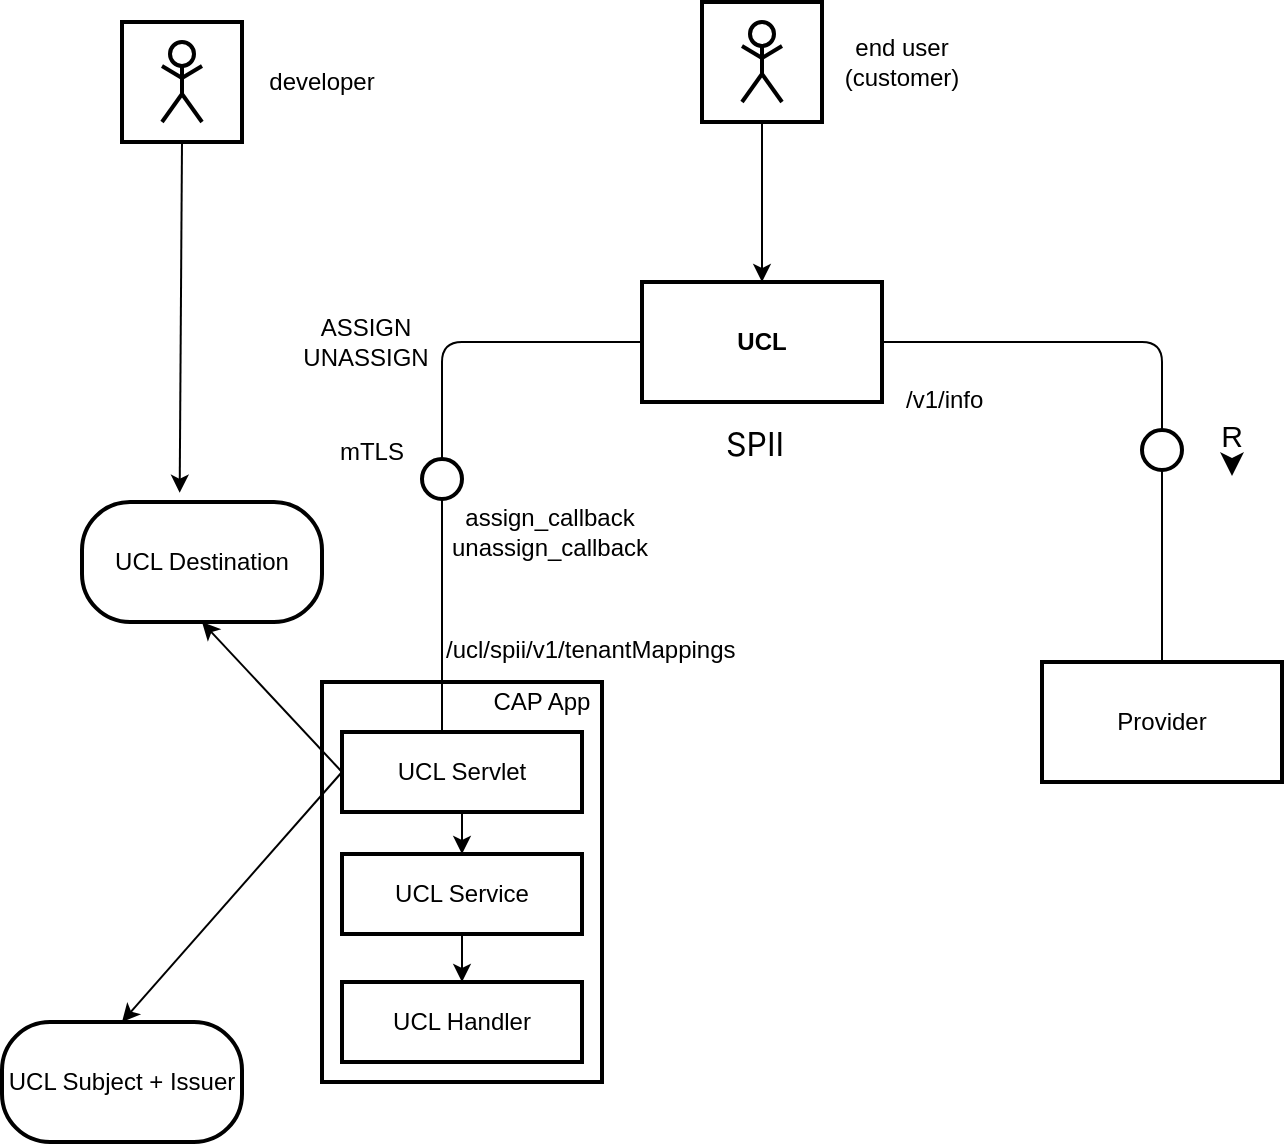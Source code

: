 <mxfile>
    <diagram id="__QaNmah6qcJjaVukKD4" name="Page-1">
        <mxGraphModel dx="1247" dy="646" grid="1" gridSize="10" guides="1" tooltips="1" connect="1" arrows="1" fold="1" page="1" pageScale="1" pageWidth="850" pageHeight="1100" math="0" shadow="0">
            <root>
                <mxCell id="0"/>
                <mxCell id="1" parent="0"/>
                <mxCell id="2" value="&lt;b&gt;UCL&lt;/b&gt;" style="rounded=0;whiteSpace=wrap;html=1;strokeWidth=2;" vertex="1" parent="1">
                    <mxGeometry x="400" y="370" width="120" height="60" as="geometry"/>
                </mxCell>
                <mxCell id="3" value="Provider" style="rounded=0;whiteSpace=wrap;html=1;strokeWidth=2;" vertex="1" parent="1">
                    <mxGeometry x="600" y="560" width="120" height="60" as="geometry"/>
                </mxCell>
                <mxCell id="4" value="" style="rounded=0;whiteSpace=wrap;html=1;strokeWidth=2;" vertex="1" parent="1">
                    <mxGeometry x="240" y="570" width="140" height="200" as="geometry"/>
                </mxCell>
                <mxCell id="8" value="" style="edgeStyle=elbowEdgeStyle;elbow=horizontal;rounded=1;startArrow=none;endArrow=none;html=1;endFill=0;align=center;labelBackgroundColor=none;exitX=0;exitY=0.5;exitDx=0;exitDy=0;entryX=0.422;entryY=0.031;entryDx=0;entryDy=0;entryPerimeter=0;" edge="1" parent="1" source="2" target="65">
                    <mxGeometry relative="1" as="geometry">
                        <mxPoint x="510" y="490" as="sourcePoint"/>
                        <mxPoint x="300" y="570" as="targetPoint"/>
                        <mxPoint x="10" as="offset"/>
                        <Array as="points">
                            <mxPoint x="300" y="470"/>
                        </Array>
                    </mxGeometry>
                </mxCell>
                <mxCell id="9" value="" style="ellipse;whiteSpace=wrap;html=1;aspect=fixed;strokeWidth=2;rotatable=0;connectable=0;deletable=0;" vertex="1" parent="8">
                    <mxGeometry width="20" height="20" relative="1" as="geometry">
                        <mxPoint x="-10" y="10" as="offset"/>
                    </mxGeometry>
                </mxCell>
                <mxCell id="21" style="edgeStyle=none;html=1;exitX=0.5;exitY=1;exitDx=0;exitDy=0;entryX=0.5;entryY=0;entryDx=0;entryDy=0;" edge="1" parent="1" source="11" target="2">
                    <mxGeometry relative="1" as="geometry"/>
                </mxCell>
                <mxCell id="11" value="" style="rounded=0;whiteSpace=wrap;html=1;strokeWidth=2;rotatable=0;verticalAlign=bottom;align=center;" vertex="1" parent="1">
                    <mxGeometry x="430" y="230" width="60" height="60" as="geometry"/>
                </mxCell>
                <mxCell id="12" value="" style="group;strokeWidth=2;rotatable=0;editable=0;fillColor=none;" vertex="1" connectable="0" parent="11">
                    <mxGeometry width="20" height="40" relative="1" as="geometry">
                        <mxPoint x="20" y="10" as="offset"/>
                    </mxGeometry>
                </mxCell>
                <mxCell id="13" value="" style="ellipse;strokeWidth=2;whiteSpace=wrap;html=1;deletable=0;movable=0;" vertex="1" parent="12">
                    <mxGeometry x="4" width="12" height="12" as="geometry"/>
                </mxCell>
                <mxCell id="14" style="edgeStyle=none;strokeWidth=2;html=1;startArrow=none;startFill=0;endArrow=none;endFill=0;jettySize=auto;orthogonalLoop=1;deletable=0;" edge="1" parent="12">
                    <mxGeometry as="geometry">
                        <mxPoint x="10" y="26" as="targetPoint"/>
                        <mxPoint x="10" y="12" as="sourcePoint"/>
                    </mxGeometry>
                </mxCell>
                <mxCell id="15" style="edgeStyle=none;strokeWidth=2;html=1;startArrow=none;startFill=0;endArrow=none;endFill=0;jettySize=auto;orthogonalLoop=1;deletable=0;movable=0;" edge="1" parent="12">
                    <mxGeometry as="geometry">
                        <mxPoint x="20" y="12" as="targetPoint"/>
                        <mxPoint x="10" y="18" as="sourcePoint"/>
                    </mxGeometry>
                </mxCell>
                <mxCell id="16" style="edgeStyle=none;strokeWidth=2;html=1;startArrow=none;startFill=0;endArrow=none;endFill=0;jettySize=auto;orthogonalLoop=1;deletable=0;movable=0;" edge="1" parent="12">
                    <mxGeometry as="geometry">
                        <mxPoint y="12" as="targetPoint"/>
                        <mxPoint x="10" y="18" as="sourcePoint"/>
                    </mxGeometry>
                </mxCell>
                <mxCell id="17" style="edgeStyle=none;strokeWidth=2;html=1;startArrow=none;startFill=0;endArrow=none;endFill=0;jettySize=auto;orthogonalLoop=1;deletable=0;movable=0;" edge="1" parent="12">
                    <mxGeometry as="geometry">
                        <mxPoint y="40" as="targetPoint"/>
                        <mxPoint x="10" y="26" as="sourcePoint"/>
                    </mxGeometry>
                </mxCell>
                <mxCell id="18" style="edgeStyle=none;strokeWidth=2;html=1;startArrow=none;startFill=0;endArrow=none;endFill=0;jettySize=auto;orthogonalLoop=1;deletable=0;movable=0;" edge="1" parent="12">
                    <mxGeometry as="geometry">
                        <mxPoint x="20" y="40" as="targetPoint"/>
                        <mxPoint x="10" y="26" as="sourcePoint"/>
                    </mxGeometry>
                </mxCell>
                <mxCell id="22" value="" style="edgeStyle=elbowEdgeStyle;elbow=vertical;rounded=1;startArrow=none;endArrow=none;html=1;endFill=0;align=center;labelBackgroundColor=none;exitX=1;exitY=0.5;exitDx=0;exitDy=0;" edge="1" parent="1" source="2" target="3">
                    <mxGeometry relative="1" as="geometry">
                        <mxPoint x="530.0" y="370" as="sourcePoint"/>
                        <mxPoint x="720" y="440" as="targetPoint"/>
                        <mxPoint y="-10" as="offset"/>
                        <Array as="points">
                            <mxPoint x="590" y="400"/>
                        </Array>
                    </mxGeometry>
                </mxCell>
                <mxCell id="23" value="" style="ellipse;whiteSpace=wrap;html=1;aspect=fixed;strokeWidth=2;rotatable=0;connectable=0;deletable=0;" vertex="1" parent="22">
                    <mxGeometry width="20" height="20" relative="1" as="geometry">
                        <mxPoint x="-10" y="34" as="offset"/>
                    </mxGeometry>
                </mxCell>
                <mxCell id="25" value="" style="shape=stencil(vVNRbsMgDD2NPycxqKb9Tm13gN0gA6dBpRABbbOdfgEnWpDSpZmmRSiI5+eHbWwQ29BULQJnDYgdcM5Z/+uP1/JYhRZlJKzWHSqCQ/TuiFet4uCubYNex2QVe2A7YC+QNBiI7XsljwfvzlYlG6G0Sh7w1zlqSaqdx2WxkU1xSmec7wHac7zWWaRU+lvvUaqdjUF/porlLas8slUaEbtIxSP3t6HGRh8sIRJtRE9wV95xmdBOWikzxP9B0Gai9UBvm3Hyvi9FbcxMqYALlr9VubZVao2Sd4s9+pzcBb8Tfyry+6HUS7JG24nsKDTq8r/S3fxPvM+/1pXGBVznmody7ilv9Q8N3HKbZOG5WSZSNg9dvP8C);whiteSpace=wrap;html=1;;connectable=0;allowArrows=0;rotatable=1;editable=0;expand=0;aspect=fixed;direction=east;" vertex="1" parent="1">
                    <mxGeometry x="680" y="440" width="30" height="30" as="geometry"/>
                </mxCell>
                <mxCell id="26" value="UCL Subject + Issuer" style="rounded=1;whiteSpace=wrap;html=1;strokeWidth=2;arcSize=40;" vertex="1" parent="1">
                    <mxGeometry x="80" y="740" width="120" height="60" as="geometry"/>
                </mxCell>
                <mxCell id="39" value="ASSIGN&lt;div&gt;UNASSIGN&lt;/div&gt;" style="text;strokeColor=none;align=center;fillColor=none;html=1;verticalAlign=middle;whiteSpace=wrap;rounded=0;" vertex="1" parent="1">
                    <mxGeometry x="232" y="385" width="60" height="30" as="geometry"/>
                </mxCell>
                <mxCell id="40" value="mTLS" style="text;strokeColor=none;align=center;fillColor=none;html=1;verticalAlign=middle;whiteSpace=wrap;rounded=0;" vertex="1" parent="1">
                    <mxGeometry x="235" y="440" width="60" height="30" as="geometry"/>
                </mxCell>
                <mxCell id="41" value="assign_callback&lt;div&gt;unassign_callback&lt;/div&gt;" style="text;strokeColor=none;align=center;fillColor=none;html=1;verticalAlign=middle;whiteSpace=wrap;rounded=0;" vertex="1" parent="1">
                    <mxGeometry x="324" y="480" width="60" height="30" as="geometry"/>
                </mxCell>
                <mxCell id="42" value="UCL Destination" style="rounded=1;whiteSpace=wrap;html=1;strokeWidth=2;arcSize=40;" vertex="1" parent="1">
                    <mxGeometry x="120" y="480" width="120" height="60" as="geometry"/>
                </mxCell>
                <mxCell id="45" value="" style="rounded=0;whiteSpace=wrap;html=1;strokeWidth=2;rotatable=0;verticalAlign=bottom;align=center;" vertex="1" parent="1">
                    <mxGeometry x="140" y="240" width="60" height="60" as="geometry"/>
                </mxCell>
                <mxCell id="46" value="" style="group;strokeWidth=2;rotatable=0;editable=0;fillColor=none;" vertex="1" connectable="0" parent="45">
                    <mxGeometry width="20" height="40" relative="1" as="geometry">
                        <mxPoint x="20" y="10" as="offset"/>
                    </mxGeometry>
                </mxCell>
                <mxCell id="47" value="" style="ellipse;strokeWidth=2;whiteSpace=wrap;html=1;deletable=0;movable=0;" vertex="1" parent="46">
                    <mxGeometry x="4" width="12" height="12" as="geometry"/>
                </mxCell>
                <mxCell id="48" style="edgeStyle=none;strokeWidth=2;html=1;startArrow=none;startFill=0;endArrow=none;endFill=0;jettySize=auto;orthogonalLoop=1;deletable=0;" edge="1" parent="46">
                    <mxGeometry as="geometry">
                        <mxPoint x="10" y="26" as="targetPoint"/>
                        <mxPoint x="10" y="12" as="sourcePoint"/>
                    </mxGeometry>
                </mxCell>
                <mxCell id="49" style="edgeStyle=none;strokeWidth=2;html=1;startArrow=none;startFill=0;endArrow=none;endFill=0;jettySize=auto;orthogonalLoop=1;deletable=0;movable=0;" edge="1" parent="46">
                    <mxGeometry as="geometry">
                        <mxPoint x="20" y="12" as="targetPoint"/>
                        <mxPoint x="10" y="18" as="sourcePoint"/>
                    </mxGeometry>
                </mxCell>
                <mxCell id="50" style="edgeStyle=none;strokeWidth=2;html=1;startArrow=none;startFill=0;endArrow=none;endFill=0;jettySize=auto;orthogonalLoop=1;deletable=0;movable=0;" edge="1" parent="46">
                    <mxGeometry as="geometry">
                        <mxPoint y="12" as="targetPoint"/>
                        <mxPoint x="10" y="18" as="sourcePoint"/>
                    </mxGeometry>
                </mxCell>
                <mxCell id="51" style="edgeStyle=none;strokeWidth=2;html=1;startArrow=none;startFill=0;endArrow=none;endFill=0;jettySize=auto;orthogonalLoop=1;deletable=0;movable=0;" edge="1" parent="46">
                    <mxGeometry as="geometry">
                        <mxPoint y="40" as="targetPoint"/>
                        <mxPoint x="10" y="26" as="sourcePoint"/>
                    </mxGeometry>
                </mxCell>
                <mxCell id="52" style="edgeStyle=none;strokeWidth=2;html=1;startArrow=none;startFill=0;endArrow=none;endFill=0;jettySize=auto;orthogonalLoop=1;deletable=0;movable=0;" edge="1" parent="46">
                    <mxGeometry as="geometry">
                        <mxPoint x="20" y="40" as="targetPoint"/>
                        <mxPoint x="10" y="26" as="sourcePoint"/>
                    </mxGeometry>
                </mxCell>
                <mxCell id="53" style="edgeStyle=none;html=1;exitX=0.5;exitY=1;exitDx=0;exitDy=0;entryX=0.407;entryY=-0.077;entryDx=0;entryDy=0;entryPerimeter=0;" edge="1" parent="1" source="45" target="42">
                    <mxGeometry relative="1" as="geometry">
                        <mxPoint x="149.66" y="300" as="sourcePoint"/>
                        <mxPoint x="149.66" y="380" as="targetPoint"/>
                    </mxGeometry>
                </mxCell>
                <mxCell id="54" value="developer" style="text;strokeColor=none;align=center;fillColor=none;html=1;verticalAlign=middle;whiteSpace=wrap;rounded=0;" vertex="1" parent="1">
                    <mxGeometry x="210" y="255" width="60" height="30" as="geometry"/>
                </mxCell>
                <mxCell id="55" value="end user (customer)" style="text;strokeColor=none;align=center;fillColor=none;html=1;verticalAlign=middle;whiteSpace=wrap;rounded=0;" vertex="1" parent="1">
                    <mxGeometry x="500" y="245" width="60" height="30" as="geometry"/>
                </mxCell>
                <mxCell id="57" value="&lt;span style=&quot;color: rgb(0, 0, 0); font-family: &amp;quot;Avenir Next&amp;quot;, &amp;quot;Inter var&amp;quot;, Inter, ui-sans-serif, system-ui, -apple-system, BlinkMacSystemFont, &amp;quot;Segoe UI&amp;quot;, Roboto, &amp;quot;Helvetica Neue&amp;quot;, Helvetica, Arial, &amp;quot;Noto Sans&amp;quot;, sans-serif, &amp;quot;Apple Color Emoji&amp;quot;, &amp;quot;Segoe UI Emoji&amp;quot;, &amp;quot;Segoe UI Symbol&amp;quot;, &amp;quot;Noto Color Emoji&amp;quot;; font-size: 16px; font-style: normal; font-variant-ligatures: normal; font-variant-caps: normal; font-weight: 400; letter-spacing: normal; orphans: 2; text-align: start; text-indent: 0px; text-transform: none; widows: 2; word-spacing: 0px; -webkit-text-stroke-width: 0px; white-space: normal; background-color: rgb(255, 255, 255); text-decoration-thickness: initial; text-decoration-style: initial; text-decoration-color: initial; display: inline !important; float: none;&quot;&gt;SPII&lt;/span&gt;" style="text;whiteSpace=wrap;html=1;" vertex="1" parent="1">
                    <mxGeometry x="440" y="435" width="60" height="40" as="geometry"/>
                </mxCell>
                <mxCell id="59" value="/v1/info" style="text;whiteSpace=wrap;" vertex="1" parent="1">
                    <mxGeometry x="530" y="415" width="70" height="40" as="geometry"/>
                </mxCell>
                <mxCell id="60" value="/ucl/spii/v1/tenantMappings" style="text;whiteSpace=wrap;" vertex="1" parent="1">
                    <mxGeometry x="300" y="540" width="70" height="40" as="geometry"/>
                </mxCell>
                <mxCell id="64" value="UCL Service" style="rounded=0;whiteSpace=wrap;html=1;strokeWidth=2;" vertex="1" parent="1">
                    <mxGeometry x="250" y="656" width="120" height="40" as="geometry"/>
                </mxCell>
                <mxCell id="75" style="edgeStyle=none;html=1;exitX=0;exitY=0.5;exitDx=0;exitDy=0;entryX=0.5;entryY=0;entryDx=0;entryDy=0;" edge="1" parent="1" source="65" target="26">
                    <mxGeometry relative="1" as="geometry"/>
                </mxCell>
                <mxCell id="77" style="edgeStyle=none;html=1;exitX=0;exitY=0.5;exitDx=0;exitDy=0;entryX=0.5;entryY=1;entryDx=0;entryDy=0;" edge="1" parent="1" source="65" target="42">
                    <mxGeometry relative="1" as="geometry"/>
                </mxCell>
                <mxCell id="65" value="UCL Servlet" style="rounded=0;whiteSpace=wrap;html=1;strokeWidth=2;" vertex="1" parent="1">
                    <mxGeometry x="250" y="595" width="120" height="40" as="geometry"/>
                </mxCell>
                <mxCell id="68" value="UCL Handler" style="rounded=0;whiteSpace=wrap;html=1;strokeWidth=2;" vertex="1" parent="1">
                    <mxGeometry x="250" y="720" width="120" height="40" as="geometry"/>
                </mxCell>
                <mxCell id="71" style="edgeStyle=none;html=1;exitX=0.5;exitY=1;exitDx=0;exitDy=0;" edge="1" parent="1" source="64" target="68">
                    <mxGeometry relative="1" as="geometry">
                        <mxPoint x="320" y="650" as="targetPoint"/>
                        <mxPoint x="320" y="670" as="sourcePoint"/>
                    </mxGeometry>
                </mxCell>
                <mxCell id="73" style="edgeStyle=none;html=1;exitX=0.5;exitY=1;exitDx=0;exitDy=0;entryX=0.5;entryY=0;entryDx=0;entryDy=0;" edge="1" parent="1" source="65" target="64">
                    <mxGeometry relative="1" as="geometry">
                        <mxPoint x="310" y="660" as="targetPoint"/>
                        <mxPoint x="320" y="710" as="sourcePoint"/>
                    </mxGeometry>
                </mxCell>
                <mxCell id="78" value="CAP App" style="text;strokeColor=none;align=center;fillColor=none;html=1;verticalAlign=middle;whiteSpace=wrap;rounded=0;" vertex="1" parent="1">
                    <mxGeometry x="320" y="565" width="60" height="30" as="geometry"/>
                </mxCell>
            </root>
        </mxGraphModel>
    </diagram>
</mxfile>